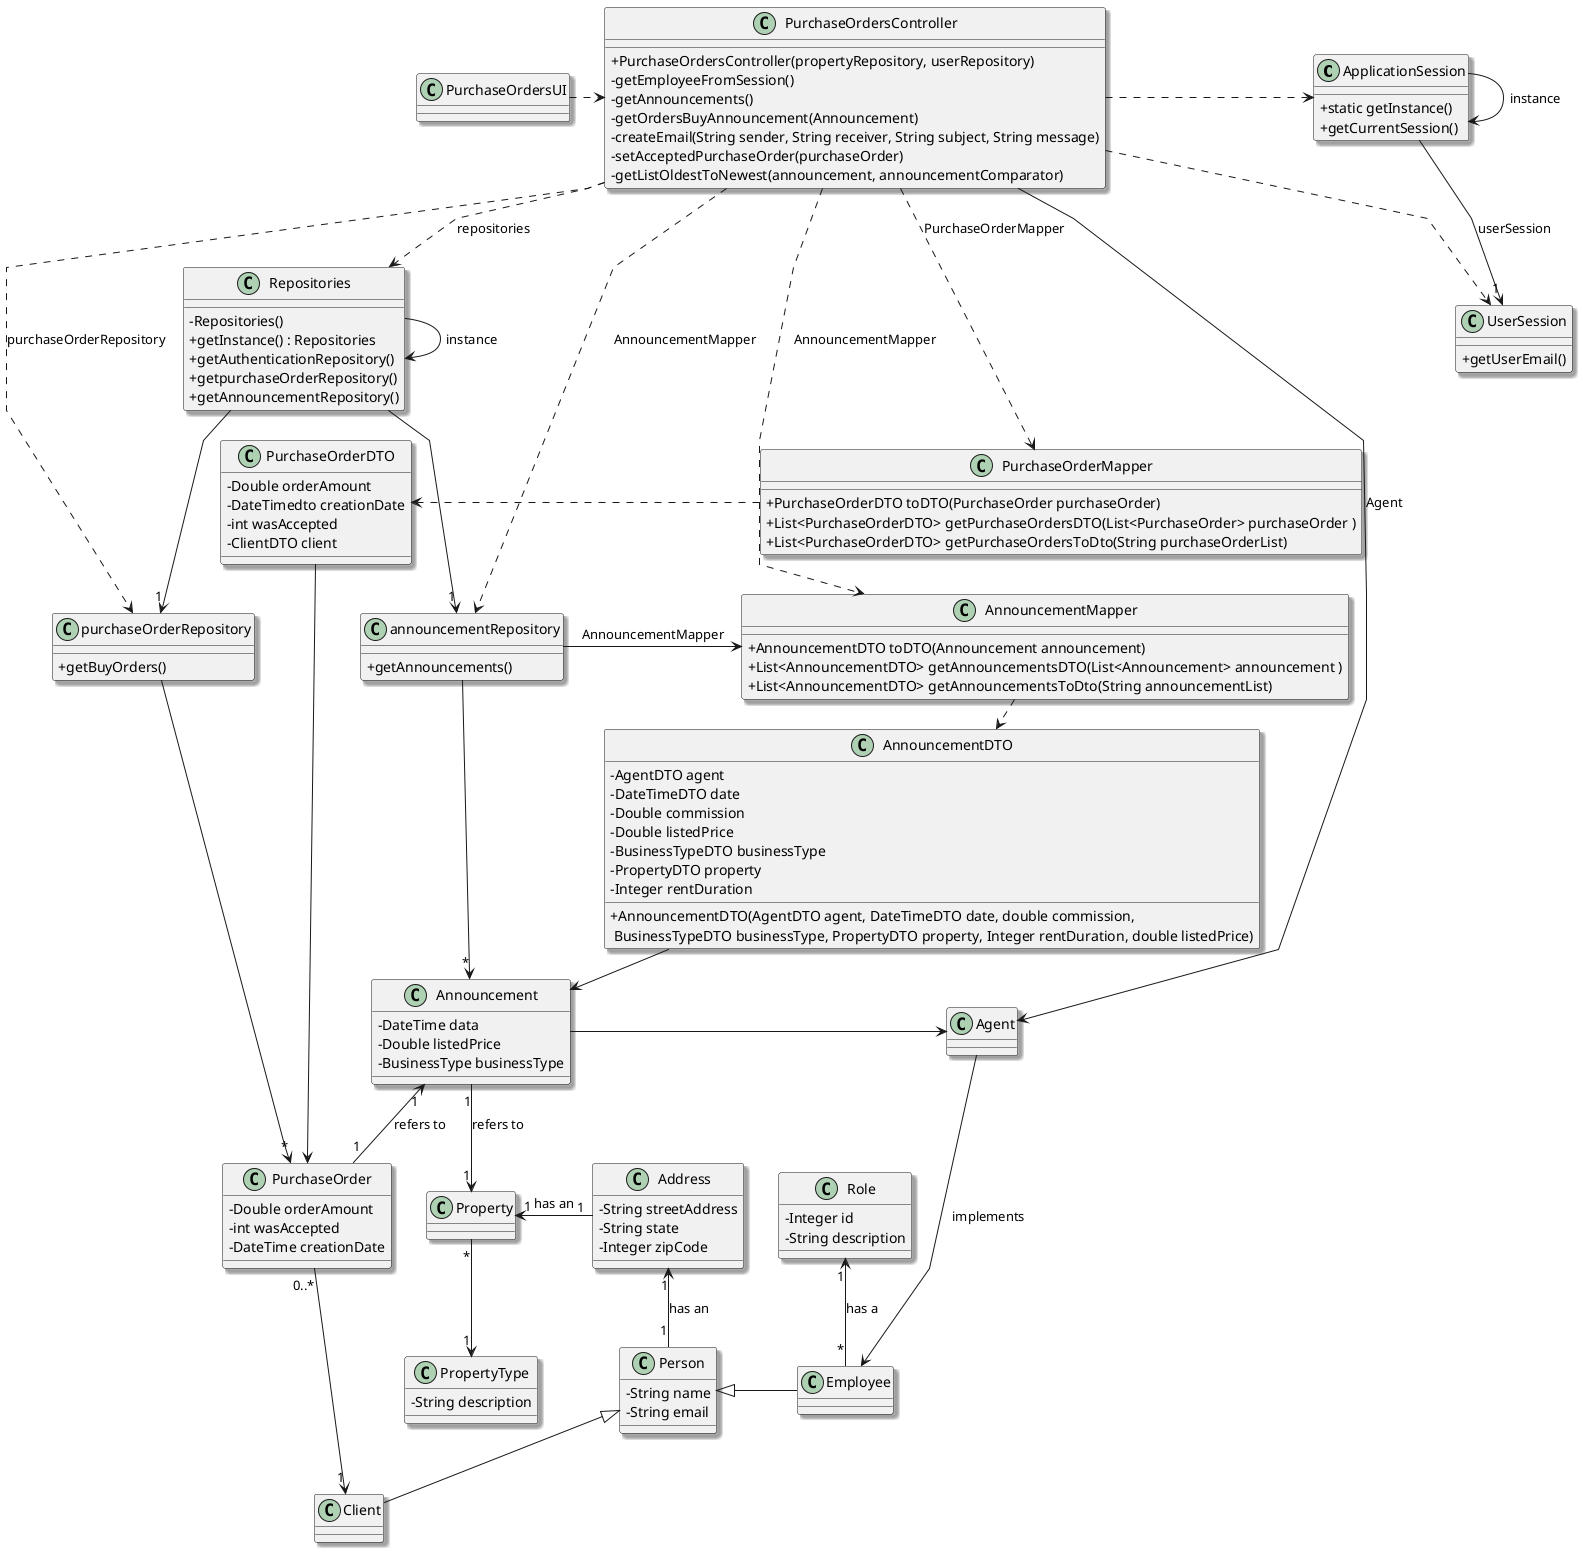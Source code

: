 @startuml
'skinparam monochrome true
skinparam packageStyle rectangle
skinparam shadowing true
skinparam linetype polyline
'skinparam linetype orto


skinparam classAttributeIconSize 0

'left to right direction

class ApplicationSession
{
    + static getInstance()
    + getCurrentSession()
}

class UserSession
{
    + getUserEmail()
}


class Address{
     - String streetAddress
     - String state
     - Integer zipCode
}


class Person{
    - String name
'    - Integer passportNumber
'    - String taxNumber
    - String email
'    - Long phoneNumber
}

class Employee{

}

class Announcement{
    - DateTime data
'    - Double commission
    - Double listedPrice
    - BusinessType businessType
'    -Integer rentDuration
}


class Repositories {
    - Repositories()
    + getInstance() : Repositories
    + getAuthenticationRepository()
    + getpurchaseOrderRepository()
    + getAnnouncementRepository()
}

class purchaseOrderRepository {
    + getBuyOrders()
'    + placeOrder(orderAmount, propertyDescription)
'    - addOffer(order)
'    - validateOffer(order)
}

class announcementRepository{
    + getAnnouncements()
}

class PurchaseOrder {
    - Double orderAmount
    - int wasAccepted
    - DateTime creationDate
}

class Property {
'    -double price
'    -double area
'    -double distanceToCentre
'    -List <Photograph> photographs
'    PropertyType propertyType
'    DateTime date
}

class Client {
}


class Agent {

}

class AnnouncementMapper {
+AnnouncementDTO toDTO(Announcement announcement)
+List<AnnouncementDTO> getAnnouncementsDTO(List<Announcement> announcement )
+List<AnnouncementDTO> getAnnouncementsToDto(String announcementList)

}

class AnnouncementDTO{
    - AgentDTO agent
    - DateTimeDTO date
    - Double commission
    - Double listedPrice
    - BusinessTypeDTO businessType
    - PropertyDTO property
    -Integer rentDuration
    +AnnouncementDTO(AgentDTO agent, DateTimeDTO date, double commission,\n BusinessTypeDTO businessType, PropertyDTO property, Integer rentDuration, double listedPrice)
}

class PurchaseOrderMapper {
+PurchaseOrderDTO toDTO(PurchaseOrder purchaseOrder)
+List<PurchaseOrderDTO> getPurchaseOrdersDTO(List<PurchaseOrder> purchaseOrder )
+List<PurchaseOrderDTO> getPurchaseOrdersToDto(String purchaseOrderList)
}

class PurchaseOrderDTO {
    - Double orderAmount
    - DateTimedto creationDate
    - int wasAccepted
    -ClientDTO client

}

class Role {
-Integer id
-String description
}

class PropertyType{
-String description
}

class PurchaseOrdersController {
    + PurchaseOrdersController(propertyRepository, userRepository)
    - getEmployeeFromSession()
    - getAnnouncements()
    -getOrdersBuyAnnouncement(Announcement)
    - createEmail(String sender, String receiver, String subject, String message)
    - setAcceptedPurchaseOrder(purchaseOrder)
    - getListOldestToNewest(announcement, announcementComparator)
}


class PurchaseOrdersUI {
}

ApplicationSession -> ApplicationSession : instance
PurchaseOrdersUI .> PurchaseOrdersController
ApplicationSession --> "1" UserSession : userSession
PurchaseOrdersController .> ApplicationSession
PurchaseOrdersController ..> UserSession
PurchaseOrdersController .> Repositories : repositories
Repositories -> Repositories : instance
PurchaseOrdersController --> Agent : Agent
Agent -> Employee : implements
Address "1" <-- "1"  Person : has an
Person <|- Employee
Property "1" <- "1"  Address : has an
PurchaseOrdersController ...> purchaseOrderRepository : purchaseOrderRepository
Repositories --> "1" purchaseOrderRepository
Repositories --> "1" announcementRepository
announcementRepository --> "*" Announcement
Announcement "1" --> "1" Property : refers to
Announcement"1" <-- "1"PurchaseOrder : refers to
purchaseOrderRepository -> "*" PurchaseOrder
PurchaseOrdersController ...> announcementRepository : AnnouncementMapper
announcementRepository -> AnnouncementMapper : AnnouncementMapper
PurchaseOrdersController ..> AnnouncementMapper : AnnouncementMapper
AnnouncementMapper .> AnnouncementDTO
AnnouncementDTO -> Announcement
Announcement -> Agent
PurchaseOrdersController ..> PurchaseOrderMapper : PurchaseOrderMapper
Person <|-- Client
PurchaseOrder"0..*" --> "1"Client
PurchaseOrderMapper .> PurchaseOrderDTO
PurchaseOrderDTO -> PurchaseOrder
Property "*" --> "1"PropertyType
Role"1" <-- "*"Employee : has a



@enduml